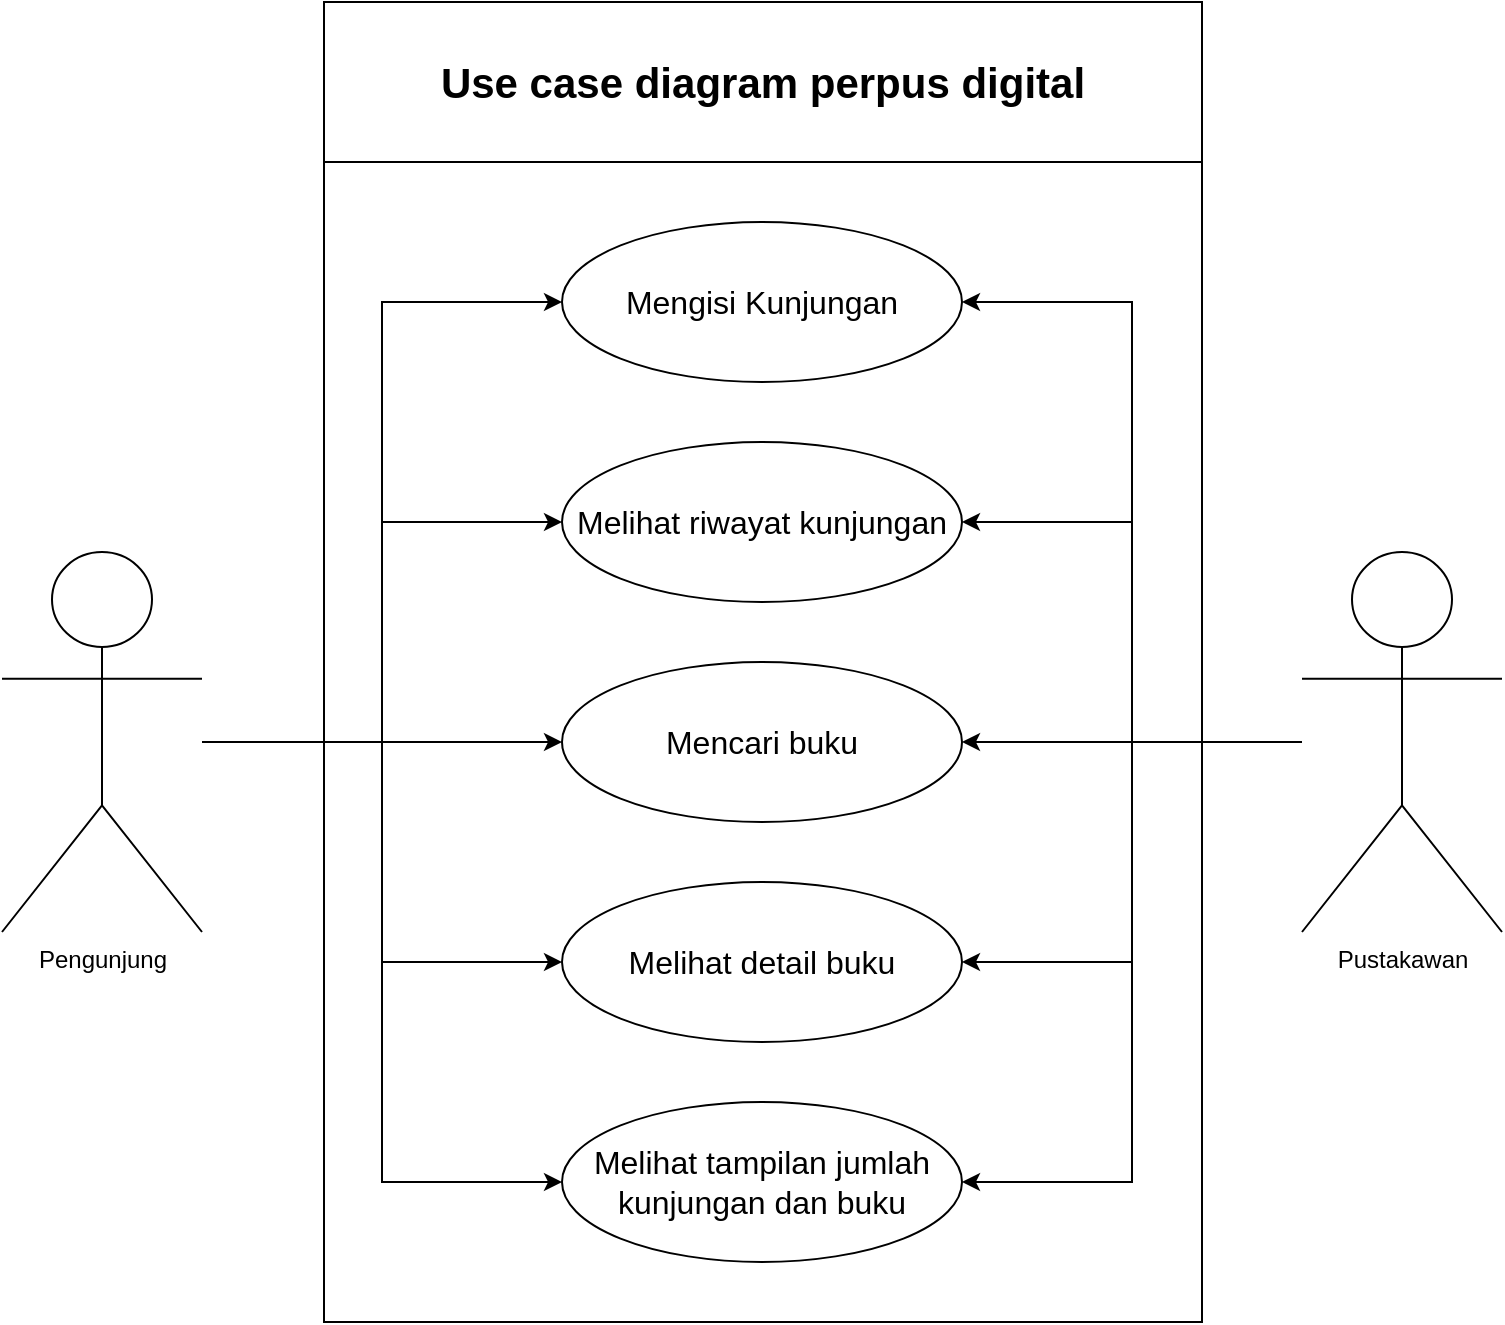 <mxfile version="23.1.1" type="github">
  <diagram name="Page-1" id="EWu07wiVc3rxqShTu33_">
    <mxGraphModel dx="1235" dy="686" grid="1" gridSize="10" guides="1" tooltips="1" connect="1" arrows="1" fold="1" page="1" pageScale="1" pageWidth="850" pageHeight="1100" math="0" shadow="0">
      <root>
        <mxCell id="0" />
        <mxCell id="1" parent="0" />
        <mxCell id="TyzotqKZgnjwHFshS74A-1" value="&lt;font style=&quot;font-size: 21px;&quot;&gt;&lt;b&gt;Use case diagram perpus digital&lt;/b&gt;&lt;/font&gt;" style="rounded=0;whiteSpace=wrap;html=1;" vertex="1" parent="1">
          <mxGeometry x="201" y="120" width="439" height="80" as="geometry" />
        </mxCell>
        <mxCell id="TyzotqKZgnjwHFshS74A-2" value="" style="rounded=0;whiteSpace=wrap;html=1;" vertex="1" parent="1">
          <mxGeometry x="201" y="200" width="439" height="580" as="geometry" />
        </mxCell>
        <mxCell id="TyzotqKZgnjwHFshS74A-3" value="&lt;font style=&quot;font-size: 16px;&quot;&gt;Mengisi Kunjungan&lt;/font&gt;" style="ellipse;whiteSpace=wrap;html=1;" vertex="1" parent="1">
          <mxGeometry x="320" y="230" width="200" height="80" as="geometry" />
        </mxCell>
        <mxCell id="TyzotqKZgnjwHFshS74A-4" value="&lt;font style=&quot;font-size: 16px;&quot;&gt;Mencari buku&lt;/font&gt;" style="ellipse;whiteSpace=wrap;html=1;" vertex="1" parent="1">
          <mxGeometry x="320" y="450" width="200" height="80" as="geometry" />
        </mxCell>
        <mxCell id="TyzotqKZgnjwHFshS74A-5" value="&lt;font style=&quot;font-size: 16px;&quot;&gt;Melihat detail buku&lt;/font&gt;" style="ellipse;whiteSpace=wrap;html=1;" vertex="1" parent="1">
          <mxGeometry x="320" y="560" width="200" height="80" as="geometry" />
        </mxCell>
        <mxCell id="TyzotqKZgnjwHFshS74A-6" value="&lt;font style=&quot;font-size: 16px;&quot;&gt;Melihat riwayat kunjungan&lt;/font&gt;" style="ellipse;whiteSpace=wrap;html=1;" vertex="1" parent="1">
          <mxGeometry x="320" y="340" width="200" height="80" as="geometry" />
        </mxCell>
        <mxCell id="TyzotqKZgnjwHFshS74A-7" value="&lt;font style=&quot;font-size: 16px;&quot;&gt;Melihat tampilan jumlah kunjungan dan buku&lt;/font&gt;" style="ellipse;whiteSpace=wrap;html=1;" vertex="1" parent="1">
          <mxGeometry x="320" y="670" width="200" height="80" as="geometry" />
        </mxCell>
        <mxCell id="TyzotqKZgnjwHFshS74A-47" style="edgeStyle=orthogonalEdgeStyle;rounded=0;orthogonalLoop=1;jettySize=auto;html=1;entryX=0;entryY=0.5;entryDx=0;entryDy=0;" edge="1" parent="1" source="TyzotqKZgnjwHFshS74A-8" target="TyzotqKZgnjwHFshS74A-3">
          <mxGeometry relative="1" as="geometry" />
        </mxCell>
        <mxCell id="TyzotqKZgnjwHFshS74A-48" style="edgeStyle=orthogonalEdgeStyle;rounded=0;orthogonalLoop=1;jettySize=auto;html=1;entryX=0;entryY=0.5;entryDx=0;entryDy=0;" edge="1" parent="1" source="TyzotqKZgnjwHFshS74A-8" target="TyzotqKZgnjwHFshS74A-6">
          <mxGeometry relative="1" as="geometry" />
        </mxCell>
        <mxCell id="TyzotqKZgnjwHFshS74A-49" style="edgeStyle=orthogonalEdgeStyle;rounded=0;orthogonalLoop=1;jettySize=auto;html=1;entryX=0;entryY=0.5;entryDx=0;entryDy=0;" edge="1" parent="1" source="TyzotqKZgnjwHFshS74A-8" target="TyzotqKZgnjwHFshS74A-4">
          <mxGeometry relative="1" as="geometry" />
        </mxCell>
        <mxCell id="TyzotqKZgnjwHFshS74A-50" style="edgeStyle=orthogonalEdgeStyle;rounded=0;orthogonalLoop=1;jettySize=auto;html=1;entryX=0;entryY=0.5;entryDx=0;entryDy=0;" edge="1" parent="1" source="TyzotqKZgnjwHFshS74A-8" target="TyzotqKZgnjwHFshS74A-5">
          <mxGeometry relative="1" as="geometry" />
        </mxCell>
        <mxCell id="TyzotqKZgnjwHFshS74A-51" style="edgeStyle=orthogonalEdgeStyle;rounded=0;orthogonalLoop=1;jettySize=auto;html=1;entryX=0;entryY=0.5;entryDx=0;entryDy=0;" edge="1" parent="1" source="TyzotqKZgnjwHFshS74A-8" target="TyzotqKZgnjwHFshS74A-7">
          <mxGeometry relative="1" as="geometry" />
        </mxCell>
        <mxCell id="TyzotqKZgnjwHFshS74A-8" value="Pengunjung" style="shape=umlActor;verticalLabelPosition=bottom;verticalAlign=top;html=1;outlineConnect=0;" vertex="1" parent="1">
          <mxGeometry x="40" y="395" width="100" height="190" as="geometry" />
        </mxCell>
        <mxCell id="TyzotqKZgnjwHFshS74A-52" style="edgeStyle=orthogonalEdgeStyle;rounded=0;orthogonalLoop=1;jettySize=auto;html=1;entryX=1;entryY=0.5;entryDx=0;entryDy=0;" edge="1" parent="1" source="TyzotqKZgnjwHFshS74A-9" target="TyzotqKZgnjwHFshS74A-6">
          <mxGeometry relative="1" as="geometry" />
        </mxCell>
        <mxCell id="TyzotqKZgnjwHFshS74A-55" style="edgeStyle=orthogonalEdgeStyle;rounded=0;orthogonalLoop=1;jettySize=auto;html=1;entryX=1;entryY=0.5;entryDx=0;entryDy=0;" edge="1" parent="1" source="TyzotqKZgnjwHFshS74A-9" target="TyzotqKZgnjwHFshS74A-7">
          <mxGeometry relative="1" as="geometry" />
        </mxCell>
        <mxCell id="TyzotqKZgnjwHFshS74A-58" style="edgeStyle=orthogonalEdgeStyle;rounded=0;orthogonalLoop=1;jettySize=auto;html=1;entryX=1;entryY=0.5;entryDx=0;entryDy=0;" edge="1" parent="1" source="TyzotqKZgnjwHFshS74A-9" target="TyzotqKZgnjwHFshS74A-4">
          <mxGeometry relative="1" as="geometry" />
        </mxCell>
        <mxCell id="TyzotqKZgnjwHFshS74A-59" style="edgeStyle=orthogonalEdgeStyle;rounded=0;orthogonalLoop=1;jettySize=auto;html=1;entryX=1;entryY=0.5;entryDx=0;entryDy=0;" edge="1" parent="1" source="TyzotqKZgnjwHFshS74A-9" target="TyzotqKZgnjwHFshS74A-5">
          <mxGeometry relative="1" as="geometry" />
        </mxCell>
        <mxCell id="TyzotqKZgnjwHFshS74A-61" style="edgeStyle=orthogonalEdgeStyle;rounded=0;orthogonalLoop=1;jettySize=auto;html=1;entryX=1;entryY=0.5;entryDx=0;entryDy=0;" edge="1" parent="1" source="TyzotqKZgnjwHFshS74A-9" target="TyzotqKZgnjwHFshS74A-3">
          <mxGeometry relative="1" as="geometry" />
        </mxCell>
        <mxCell id="TyzotqKZgnjwHFshS74A-9" value="Pustakawan" style="shape=umlActor;verticalLabelPosition=bottom;verticalAlign=top;html=1;outlineConnect=0;" vertex="1" parent="1">
          <mxGeometry x="690" y="395" width="100" height="190" as="geometry" />
        </mxCell>
      </root>
    </mxGraphModel>
  </diagram>
</mxfile>
